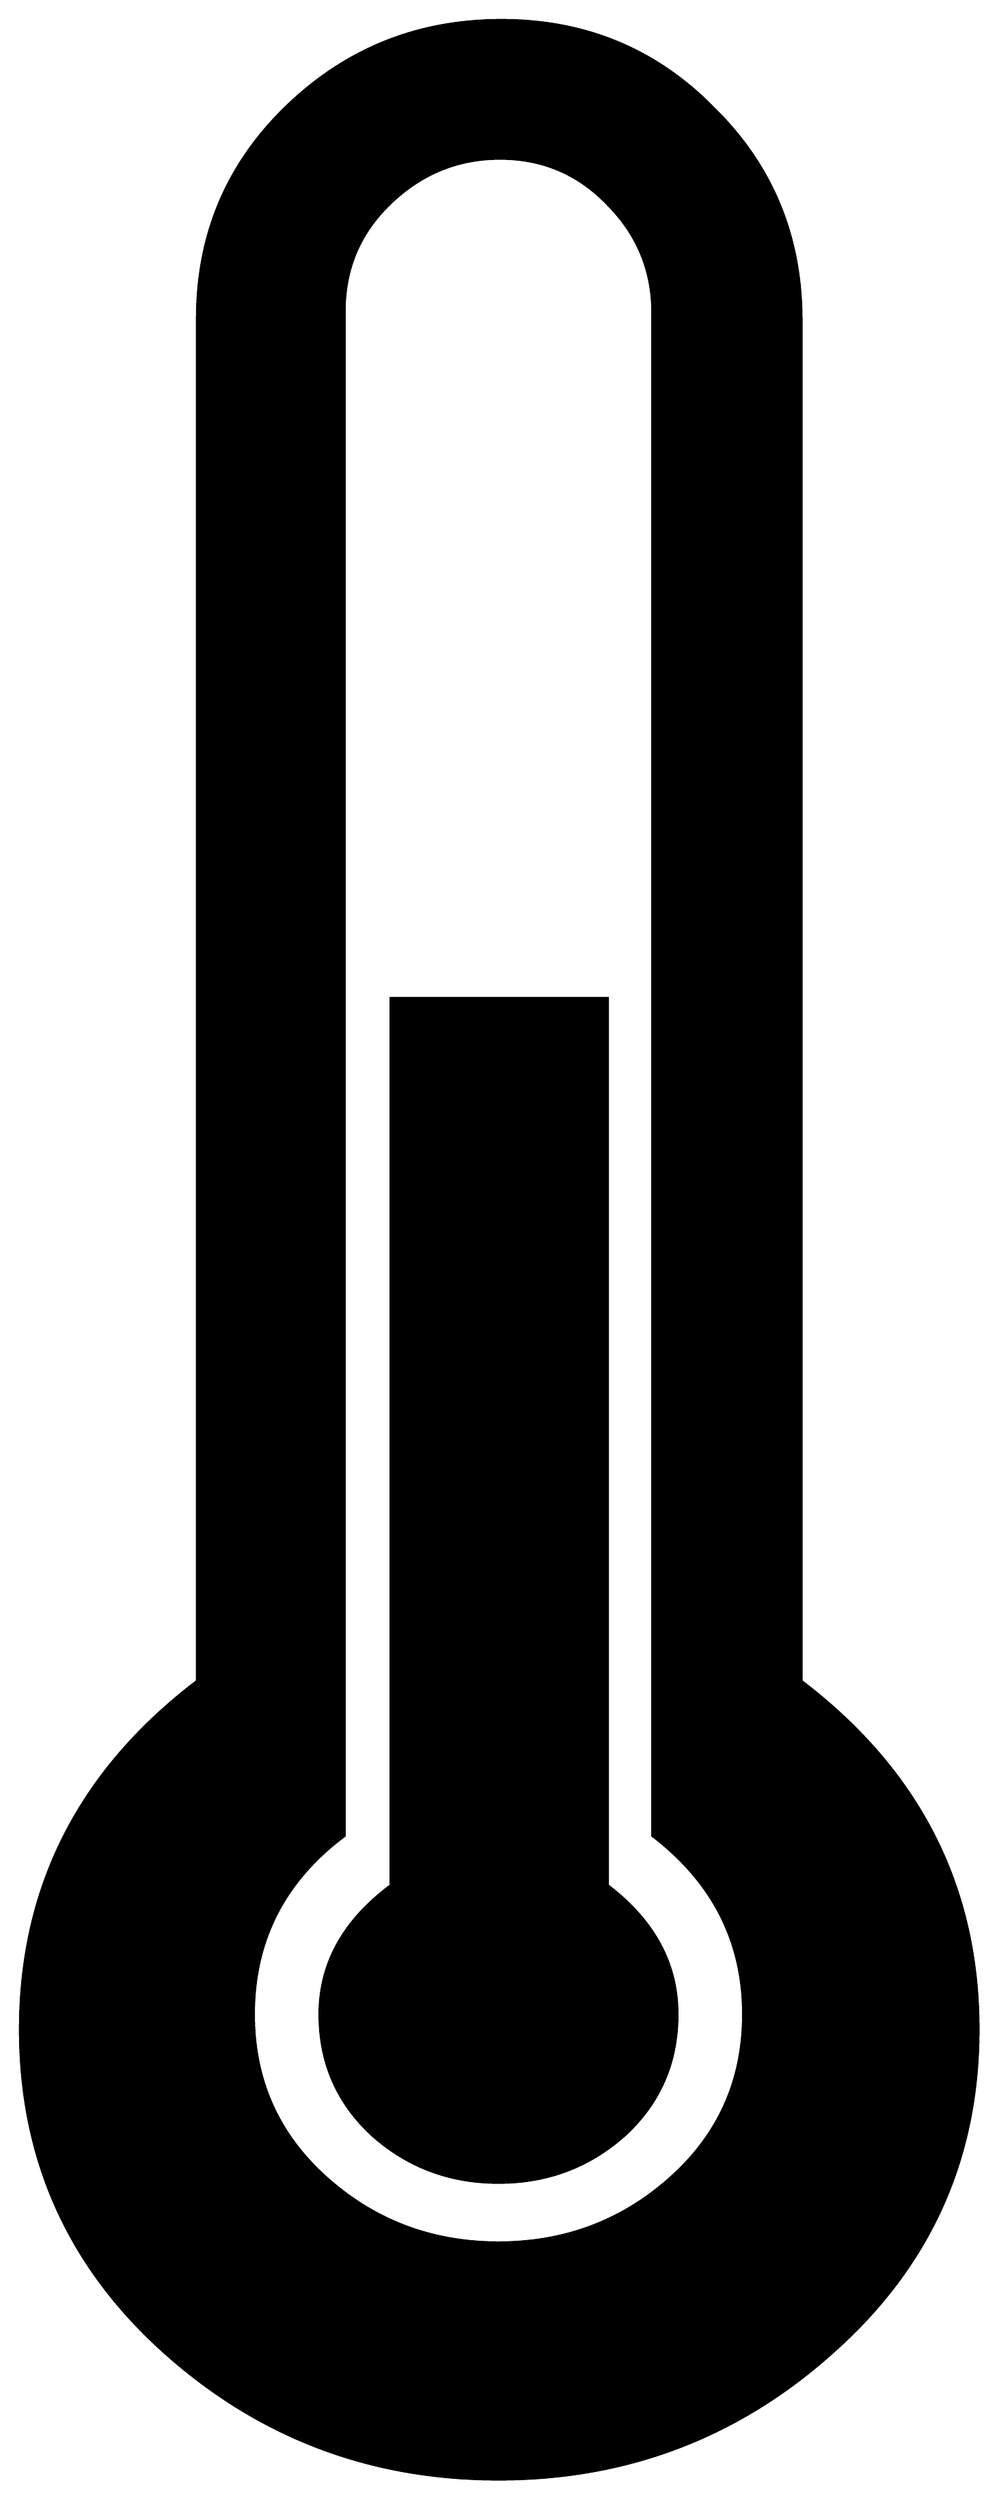 


\begin{tikzpicture}[y=0.80pt, x=0.80pt, yscale=-1.0, xscale=1.0, inner sep=0pt, outer sep=0pt]
\begin{scope}[shift={(100.0,1748.0)},nonzero rule]
  \path[draw=.,fill=.,line width=1.600pt] (1339.0,-109.0) ..
    controls (1339.0,-24.333) and (1307.333,46.333) .. (1244.0,103.0)
    .. controls (1181.333,159.667) and (1107.333,188.0) ..
    (1022.0,188.0) .. controls (936.667,188.0) and (862.667,159.667)
    .. (800.0,103.0) .. controls (737.333,46.333) and (706.0,-24.333)
    .. (706.0,-109.0) .. controls (706.0,-203.0) and
    (745.0,-279.667) .. (823.0,-339.0) -- (823.0,-1239.0) ..
    controls (823.0,-1294.333) and (842.667,-1341.0) ..
    (882.0,-1379.0) .. controls (921.333,-1417.0) and
    (968.667,-1436.0) .. (1024.0,-1436.0) .. controls
    (1079.333,-1436.0) and (1126.0,-1416.667) .. (1164.0,-1378.0) ..
    controls (1202.667,-1340.0) and (1222.0,-1293.333) ..
    (1222.0,-1238.0) -- (1222.0,-339.0) .. controls
    (1300.0,-279.667) and (1339.0,-203.0) .. (1339.0,-109.0) --
    cycle(1184.0,-119.0) .. controls (1184.0,-167.0) and
    (1164.0,-206.333) .. (1124.0,-237.0) -- (1124.0,-1243.0) ..
    controls (1124.0,-1271.0) and (1114.0,-1295.0) ..
    (1094.0,-1315.0) .. controls (1074.667,-1335.0) and
    (1051.0,-1345.0) .. (1023.0,-1345.0) .. controls
    (995.0,-1345.0) and (970.667,-1335.0) .. (950.0,-1315.0) ..
    controls (930.0,-1295.667) and (920.0,-1272.0) ..
    (920.0,-1244.0) -- (920.0,-237.0) .. controls (880.0,-207.0)
    and (860.0,-167.667) .. (860.0,-119.0) .. controls
    (860.0,-75.667) and (876.0,-39.667) .. (908.0,-11.0) .. controls
    (940.0,17.667) and (978.0,32.0) .. (1022.0,32.0) .. controls
    (1066.0,32.0) and (1104.0,17.667) .. (1136.0,-11.0) ..
    controls (1168.0,-39.667) and (1184.0,-75.667) ..
    (1184.0,-119.0) -- cycle(1140.0,-119.0) .. controls
    (1140.0,-87.0) and (1128.333,-60.333) .. (1105.0,-39.0) ..
    controls (1081.667,-18.333) and (1054.0,-8.0) .. (1022.0,-8.0)
    .. controls (990.0,-8.0) and (962.333,-18.333) .. (939.0,-39.0)
    .. controls (915.667,-60.333) and (904.0,-87.0) ..
    (904.0,-119.0) .. controls (904.0,-152.333) and (919.667,-180.667)
    .. (951.0,-204.0) -- (951.0,-790.0) -- (1094.0,-790.0) --
    (1094.0,-204.0) .. controls (1124.667,-180.667) and
    (1140.0,-152.333) .. (1140.0,-119.0) -- cycle;
\end{scope}

\end{tikzpicture}

